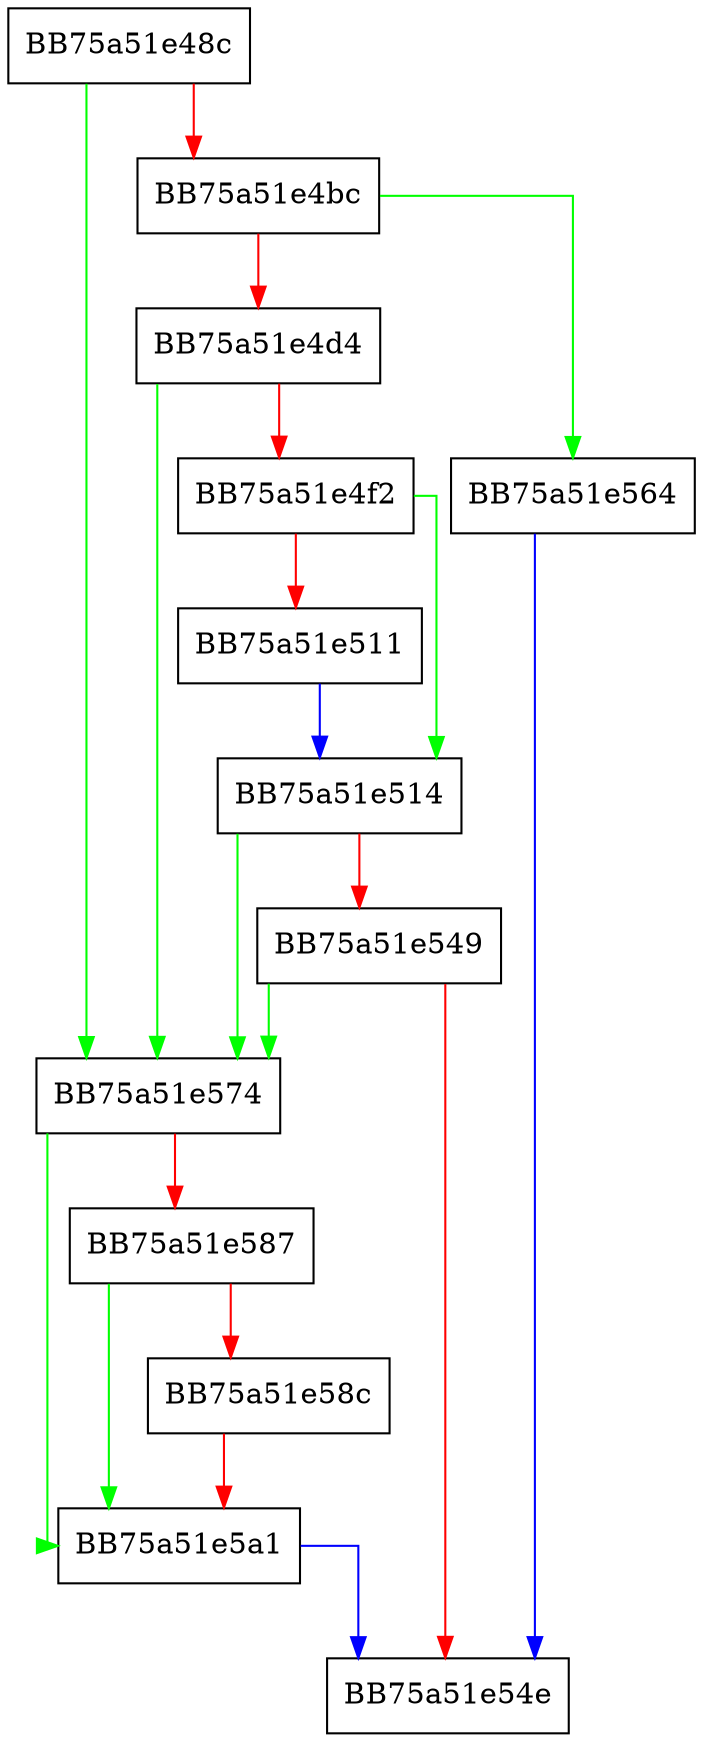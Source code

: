 digraph GetNextFile {
  node [shape="box"];
  graph [splines=ortho];
  BB75a51e48c -> BB75a51e574 [color="green"];
  BB75a51e48c -> BB75a51e4bc [color="red"];
  BB75a51e4bc -> BB75a51e564 [color="green"];
  BB75a51e4bc -> BB75a51e4d4 [color="red"];
  BB75a51e4d4 -> BB75a51e574 [color="green"];
  BB75a51e4d4 -> BB75a51e4f2 [color="red"];
  BB75a51e4f2 -> BB75a51e514 [color="green"];
  BB75a51e4f2 -> BB75a51e511 [color="red"];
  BB75a51e511 -> BB75a51e514 [color="blue"];
  BB75a51e514 -> BB75a51e574 [color="green"];
  BB75a51e514 -> BB75a51e549 [color="red"];
  BB75a51e549 -> BB75a51e574 [color="green"];
  BB75a51e549 -> BB75a51e54e [color="red"];
  BB75a51e564 -> BB75a51e54e [color="blue"];
  BB75a51e574 -> BB75a51e5a1 [color="green"];
  BB75a51e574 -> BB75a51e587 [color="red"];
  BB75a51e587 -> BB75a51e5a1 [color="green"];
  BB75a51e587 -> BB75a51e58c [color="red"];
  BB75a51e58c -> BB75a51e5a1 [color="red"];
  BB75a51e5a1 -> BB75a51e54e [color="blue"];
}